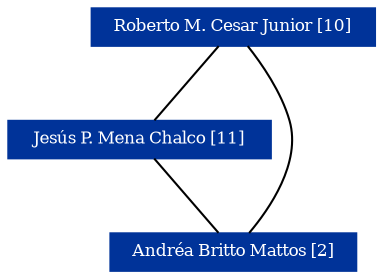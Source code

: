 strict graph grafo1 {
	graph [bb="0,0,176,126", id=grafo1, overlap=False];
	node [label="\N", fontsize=8, shape=rectangle, style=filled];
	0 [label="Roberto M. Cesar Junior [10]", URL="http://lattes.cnpq.br/2240951178648368", color="#003399", fontcolor="#FFFFFF", height="0.25", pos="108,117", width="1.8889"];
	1 [label="Jesús P. Mena Chalco [11]", URL="http://lattes.cnpq.br/4727357182510680", color="#003399", fontcolor="#FFFFFF", height="0.25", pos="63,63", width="1.75"];
	2 [label="Andréa Britto Mattos [2]", URL="http://lattes.cnpq.br/2837012019824386", color="#003399", fontcolor="#FFFFFF", height="0.25", pos="108,9", width="1.6389"];
	0 -- 1 [pos="100.16,107.59 91.902,97.683 78.974,82.169 70.749,72.298"];
	0 -- 2 [pos="115.66,107.7 122.24,99.06 131.25,85.522 135,72 140.53,52.046 126.07,30.112 116.24,18.109"];
	1 -- 2 [pos="70.838,53.594 79.098,43.683 92.026,28.169 100.25,18.298"];
}
